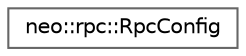 digraph "Graphical Class Hierarchy"
{
 // LATEX_PDF_SIZE
  bgcolor="transparent";
  edge [fontname=Helvetica,fontsize=10,labelfontname=Helvetica,labelfontsize=10];
  node [fontname=Helvetica,fontsize=10,shape=box,height=0.2,width=0.4];
  rankdir="LR";
  Node0 [id="Node000000",label="neo::rpc::RpcConfig",height=0.2,width=0.4,color="grey40", fillcolor="white", style="filled",URL="$structneo_1_1rpc_1_1_rpc_config.html",tooltip="RPC server configuration."];
}
